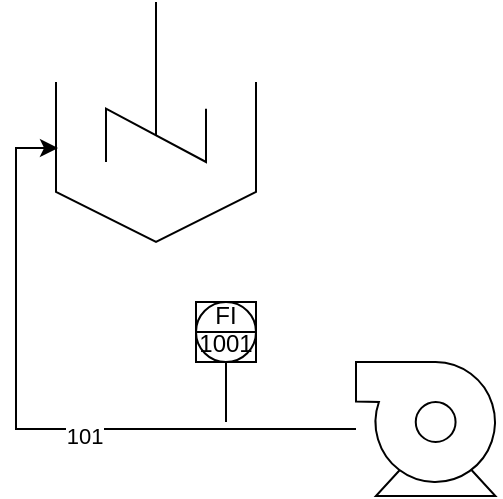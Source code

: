 <mxfile version="13.3.3" type="github">
  <diagram name="Page-1" id="099fd60b-425b-db50-ffb0-6b813814b670">
    <mxGraphModel dx="1422" dy="762" grid="1" gridSize="10" guides="1" tooltips="1" connect="1" arrows="1" fold="1" page="1" pageScale="1" pageWidth="850" pageHeight="1100" background="#ffffff" math="0" shadow="0">
      <root>
        <mxCell id="0" />
        <mxCell id="1" parent="0" />
        <mxCell id="aX00Xra9qSQORJMgKogt-1" value="" style="shape=mxgraph.pid.vessels.settling_tank;html=1;pointerEvents=1;align=center;verticalLabelPosition=bottom;verticalAlign=top;dashed=0;" vertex="1" parent="1">
          <mxGeometry x="370" y="350" width="100" height="80" as="geometry" />
        </mxCell>
        <mxCell id="aX00Xra9qSQORJMgKogt-2" value="" style="shape=mxgraph.pid.agitators.agitator,_stirrer;html=1;pointerEvents=1;align=center;verticalLabelPosition=bottom;verticalAlign=top;dashed=0;" vertex="1" parent="1">
          <mxGeometry x="395" y="310" width="50" height="80" as="geometry" />
        </mxCell>
        <mxCell id="aX00Xra9qSQORJMgKogt-6" style="edgeStyle=orthogonalEdgeStyle;rounded=0;orthogonalLoop=1;jettySize=auto;html=1;entryX=0.01;entryY=0.413;entryDx=0;entryDy=0;entryPerimeter=0;" edge="1" parent="1" source="aX00Xra9qSQORJMgKogt-3" target="aX00Xra9qSQORJMgKogt-1">
          <mxGeometry relative="1" as="geometry" />
        </mxCell>
        <mxCell id="aX00Xra9qSQORJMgKogt-7" value="101" style="edgeLabel;html=1;align=center;verticalAlign=middle;resizable=0;points=[];" vertex="1" connectable="0" parent="aX00Xra9qSQORJMgKogt-6">
          <mxGeometry x="-0.18" y="3" relative="1" as="geometry">
            <mxPoint as="offset" />
          </mxGeometry>
        </mxCell>
        <mxCell id="aX00Xra9qSQORJMgKogt-3" value="" style="shape=mxgraph.pid.pumps.gas_blower;html=1;pointerEvents=1;align=center;verticalLabelPosition=bottom;verticalAlign=top;dashed=0;" vertex="1" parent="1">
          <mxGeometry x="520" y="490" width="72" height="67" as="geometry" />
        </mxCell>
        <mxCell id="aX00Xra9qSQORJMgKogt-9" value="FI&lt;br&gt;1001" style="html=1;outlineConnect=0;align=center;dashed=0;shape=mxgraph.pid2inst.indicator;mounting=room;overflow=fill;indType=ctrl" vertex="1" parent="1">
          <mxGeometry x="440" y="460" width="30" height="60" as="geometry" />
        </mxCell>
      </root>
    </mxGraphModel>
  </diagram>
</mxfile>
